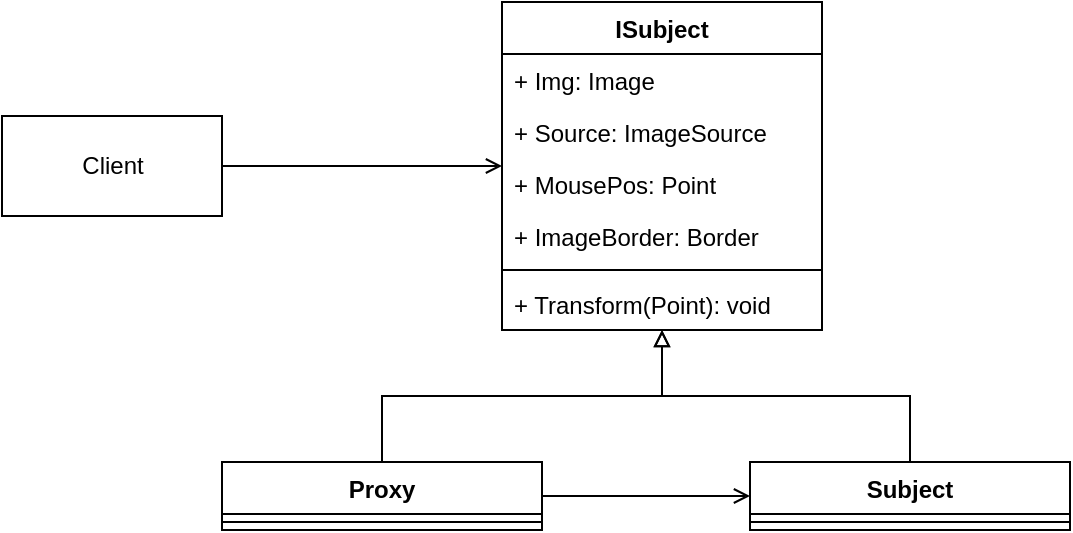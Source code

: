 <mxfile version="14.6.13" type="device"><diagram id="C5RBs43oDa-KdzZeNtuy" name="Page-1"><mxGraphModel dx="1422" dy="822" grid="1" gridSize="10" guides="1" tooltips="1" connect="1" arrows="1" fold="1" page="1" pageScale="1" pageWidth="827" pageHeight="1169" math="0" shadow="0"><root><mxCell id="WIyWlLk6GJQsqaUBKTNV-0"/><mxCell id="WIyWlLk6GJQsqaUBKTNV-1" parent="WIyWlLk6GJQsqaUBKTNV-0"/><mxCell id="E2x3lbb2UTnzNVy4-BQR-0" value="ISubject" style="swimlane;fontStyle=1;align=center;verticalAlign=top;childLayout=stackLayout;horizontal=1;startSize=26;horizontalStack=0;resizeParent=1;resizeParentMax=0;resizeLast=0;collapsible=1;marginBottom=0;" vertex="1" parent="WIyWlLk6GJQsqaUBKTNV-1"><mxGeometry x="290" y="40" width="160" height="164" as="geometry"/></mxCell><mxCell id="E2x3lbb2UTnzNVy4-BQR-1" value="+ Img: Image" style="text;strokeColor=none;fillColor=none;align=left;verticalAlign=top;spacingLeft=4;spacingRight=4;overflow=hidden;rotatable=0;points=[[0,0.5],[1,0.5]];portConstraint=eastwest;" vertex="1" parent="E2x3lbb2UTnzNVy4-BQR-0"><mxGeometry y="26" width="160" height="26" as="geometry"/></mxCell><mxCell id="E2x3lbb2UTnzNVy4-BQR-4" value="+ Source: ImageSource" style="text;strokeColor=none;fillColor=none;align=left;verticalAlign=top;spacingLeft=4;spacingRight=4;overflow=hidden;rotatable=0;points=[[0,0.5],[1,0.5]];portConstraint=eastwest;" vertex="1" parent="E2x3lbb2UTnzNVy4-BQR-0"><mxGeometry y="52" width="160" height="26" as="geometry"/></mxCell><mxCell id="E2x3lbb2UTnzNVy4-BQR-10" value="+ MousePos: Point" style="text;strokeColor=none;fillColor=none;align=left;verticalAlign=top;spacingLeft=4;spacingRight=4;overflow=hidden;rotatable=0;points=[[0,0.5],[1,0.5]];portConstraint=eastwest;" vertex="1" parent="E2x3lbb2UTnzNVy4-BQR-0"><mxGeometry y="78" width="160" height="26" as="geometry"/></mxCell><mxCell id="E2x3lbb2UTnzNVy4-BQR-11" value="+ ImageBorder: Border" style="text;strokeColor=none;fillColor=none;align=left;verticalAlign=top;spacingLeft=4;spacingRight=4;overflow=hidden;rotatable=0;points=[[0,0.5],[1,0.5]];portConstraint=eastwest;" vertex="1" parent="E2x3lbb2UTnzNVy4-BQR-0"><mxGeometry y="104" width="160" height="26" as="geometry"/></mxCell><mxCell id="E2x3lbb2UTnzNVy4-BQR-2" value="" style="line;strokeWidth=1;fillColor=none;align=left;verticalAlign=middle;spacingTop=-1;spacingLeft=3;spacingRight=3;rotatable=0;labelPosition=right;points=[];portConstraint=eastwest;" vertex="1" parent="E2x3lbb2UTnzNVy4-BQR-0"><mxGeometry y="130" width="160" height="8" as="geometry"/></mxCell><mxCell id="E2x3lbb2UTnzNVy4-BQR-3" value="+ Transform(Point): void" style="text;strokeColor=none;fillColor=none;align=left;verticalAlign=top;spacingLeft=4;spacingRight=4;overflow=hidden;rotatable=0;points=[[0,0.5],[1,0.5]];portConstraint=eastwest;" vertex="1" parent="E2x3lbb2UTnzNVy4-BQR-0"><mxGeometry y="138" width="160" height="26" as="geometry"/></mxCell><mxCell id="E2x3lbb2UTnzNVy4-BQR-19" style="edgeStyle=orthogonalEdgeStyle;rounded=0;orthogonalLoop=1;jettySize=auto;html=1;endArrow=block;endFill=0;" edge="1" parent="WIyWlLk6GJQsqaUBKTNV-1" source="E2x3lbb2UTnzNVy4-BQR-12" target="E2x3lbb2UTnzNVy4-BQR-0"><mxGeometry relative="1" as="geometry"/></mxCell><mxCell id="E2x3lbb2UTnzNVy4-BQR-12" value="Subject" style="swimlane;fontStyle=1;align=center;verticalAlign=top;childLayout=stackLayout;horizontal=1;startSize=26;horizontalStack=0;resizeParent=1;resizeParentMax=0;resizeLast=0;collapsible=1;marginBottom=0;" vertex="1" parent="WIyWlLk6GJQsqaUBKTNV-1"><mxGeometry x="414" y="270" width="160" height="34" as="geometry"/></mxCell><mxCell id="E2x3lbb2UTnzNVy4-BQR-17" value="" style="line;strokeWidth=1;fillColor=none;align=left;verticalAlign=middle;spacingTop=-1;spacingLeft=3;spacingRight=3;rotatable=0;labelPosition=right;points=[];portConstraint=eastwest;" vertex="1" parent="E2x3lbb2UTnzNVy4-BQR-12"><mxGeometry y="26" width="160" height="8" as="geometry"/></mxCell><mxCell id="E2x3lbb2UTnzNVy4-BQR-22" style="edgeStyle=orthogonalEdgeStyle;rounded=0;orthogonalLoop=1;jettySize=auto;html=1;endArrow=block;endFill=0;" edge="1" parent="WIyWlLk6GJQsqaUBKTNV-1" source="E2x3lbb2UTnzNVy4-BQR-20" target="E2x3lbb2UTnzNVy4-BQR-0"><mxGeometry relative="1" as="geometry"/></mxCell><mxCell id="E2x3lbb2UTnzNVy4-BQR-23" style="edgeStyle=orthogonalEdgeStyle;rounded=0;orthogonalLoop=1;jettySize=auto;html=1;endArrow=open;endFill=0;" edge="1" parent="WIyWlLk6GJQsqaUBKTNV-1" source="E2x3lbb2UTnzNVy4-BQR-20" target="E2x3lbb2UTnzNVy4-BQR-12"><mxGeometry relative="1" as="geometry"/></mxCell><mxCell id="E2x3lbb2UTnzNVy4-BQR-20" value="Proxy" style="swimlane;fontStyle=1;align=center;verticalAlign=top;childLayout=stackLayout;horizontal=1;startSize=26;horizontalStack=0;resizeParent=1;resizeParentMax=0;resizeLast=0;collapsible=1;marginBottom=0;" vertex="1" parent="WIyWlLk6GJQsqaUBKTNV-1"><mxGeometry x="150" y="270" width="160" height="34" as="geometry"/></mxCell><mxCell id="E2x3lbb2UTnzNVy4-BQR-21" value="" style="line;strokeWidth=1;fillColor=none;align=left;verticalAlign=middle;spacingTop=-1;spacingLeft=3;spacingRight=3;rotatable=0;labelPosition=right;points=[];portConstraint=eastwest;" vertex="1" parent="E2x3lbb2UTnzNVy4-BQR-20"><mxGeometry y="26" width="160" height="8" as="geometry"/></mxCell><mxCell id="E2x3lbb2UTnzNVy4-BQR-25" style="edgeStyle=orthogonalEdgeStyle;rounded=0;orthogonalLoop=1;jettySize=auto;html=1;endArrow=open;endFill=0;" edge="1" parent="WIyWlLk6GJQsqaUBKTNV-1" source="E2x3lbb2UTnzNVy4-BQR-24" target="E2x3lbb2UTnzNVy4-BQR-0"><mxGeometry relative="1" as="geometry"/></mxCell><mxCell id="E2x3lbb2UTnzNVy4-BQR-24" value="Client" style="html=1;" vertex="1" parent="WIyWlLk6GJQsqaUBKTNV-1"><mxGeometry x="40" y="97" width="110" height="50" as="geometry"/></mxCell></root></mxGraphModel></diagram></mxfile>